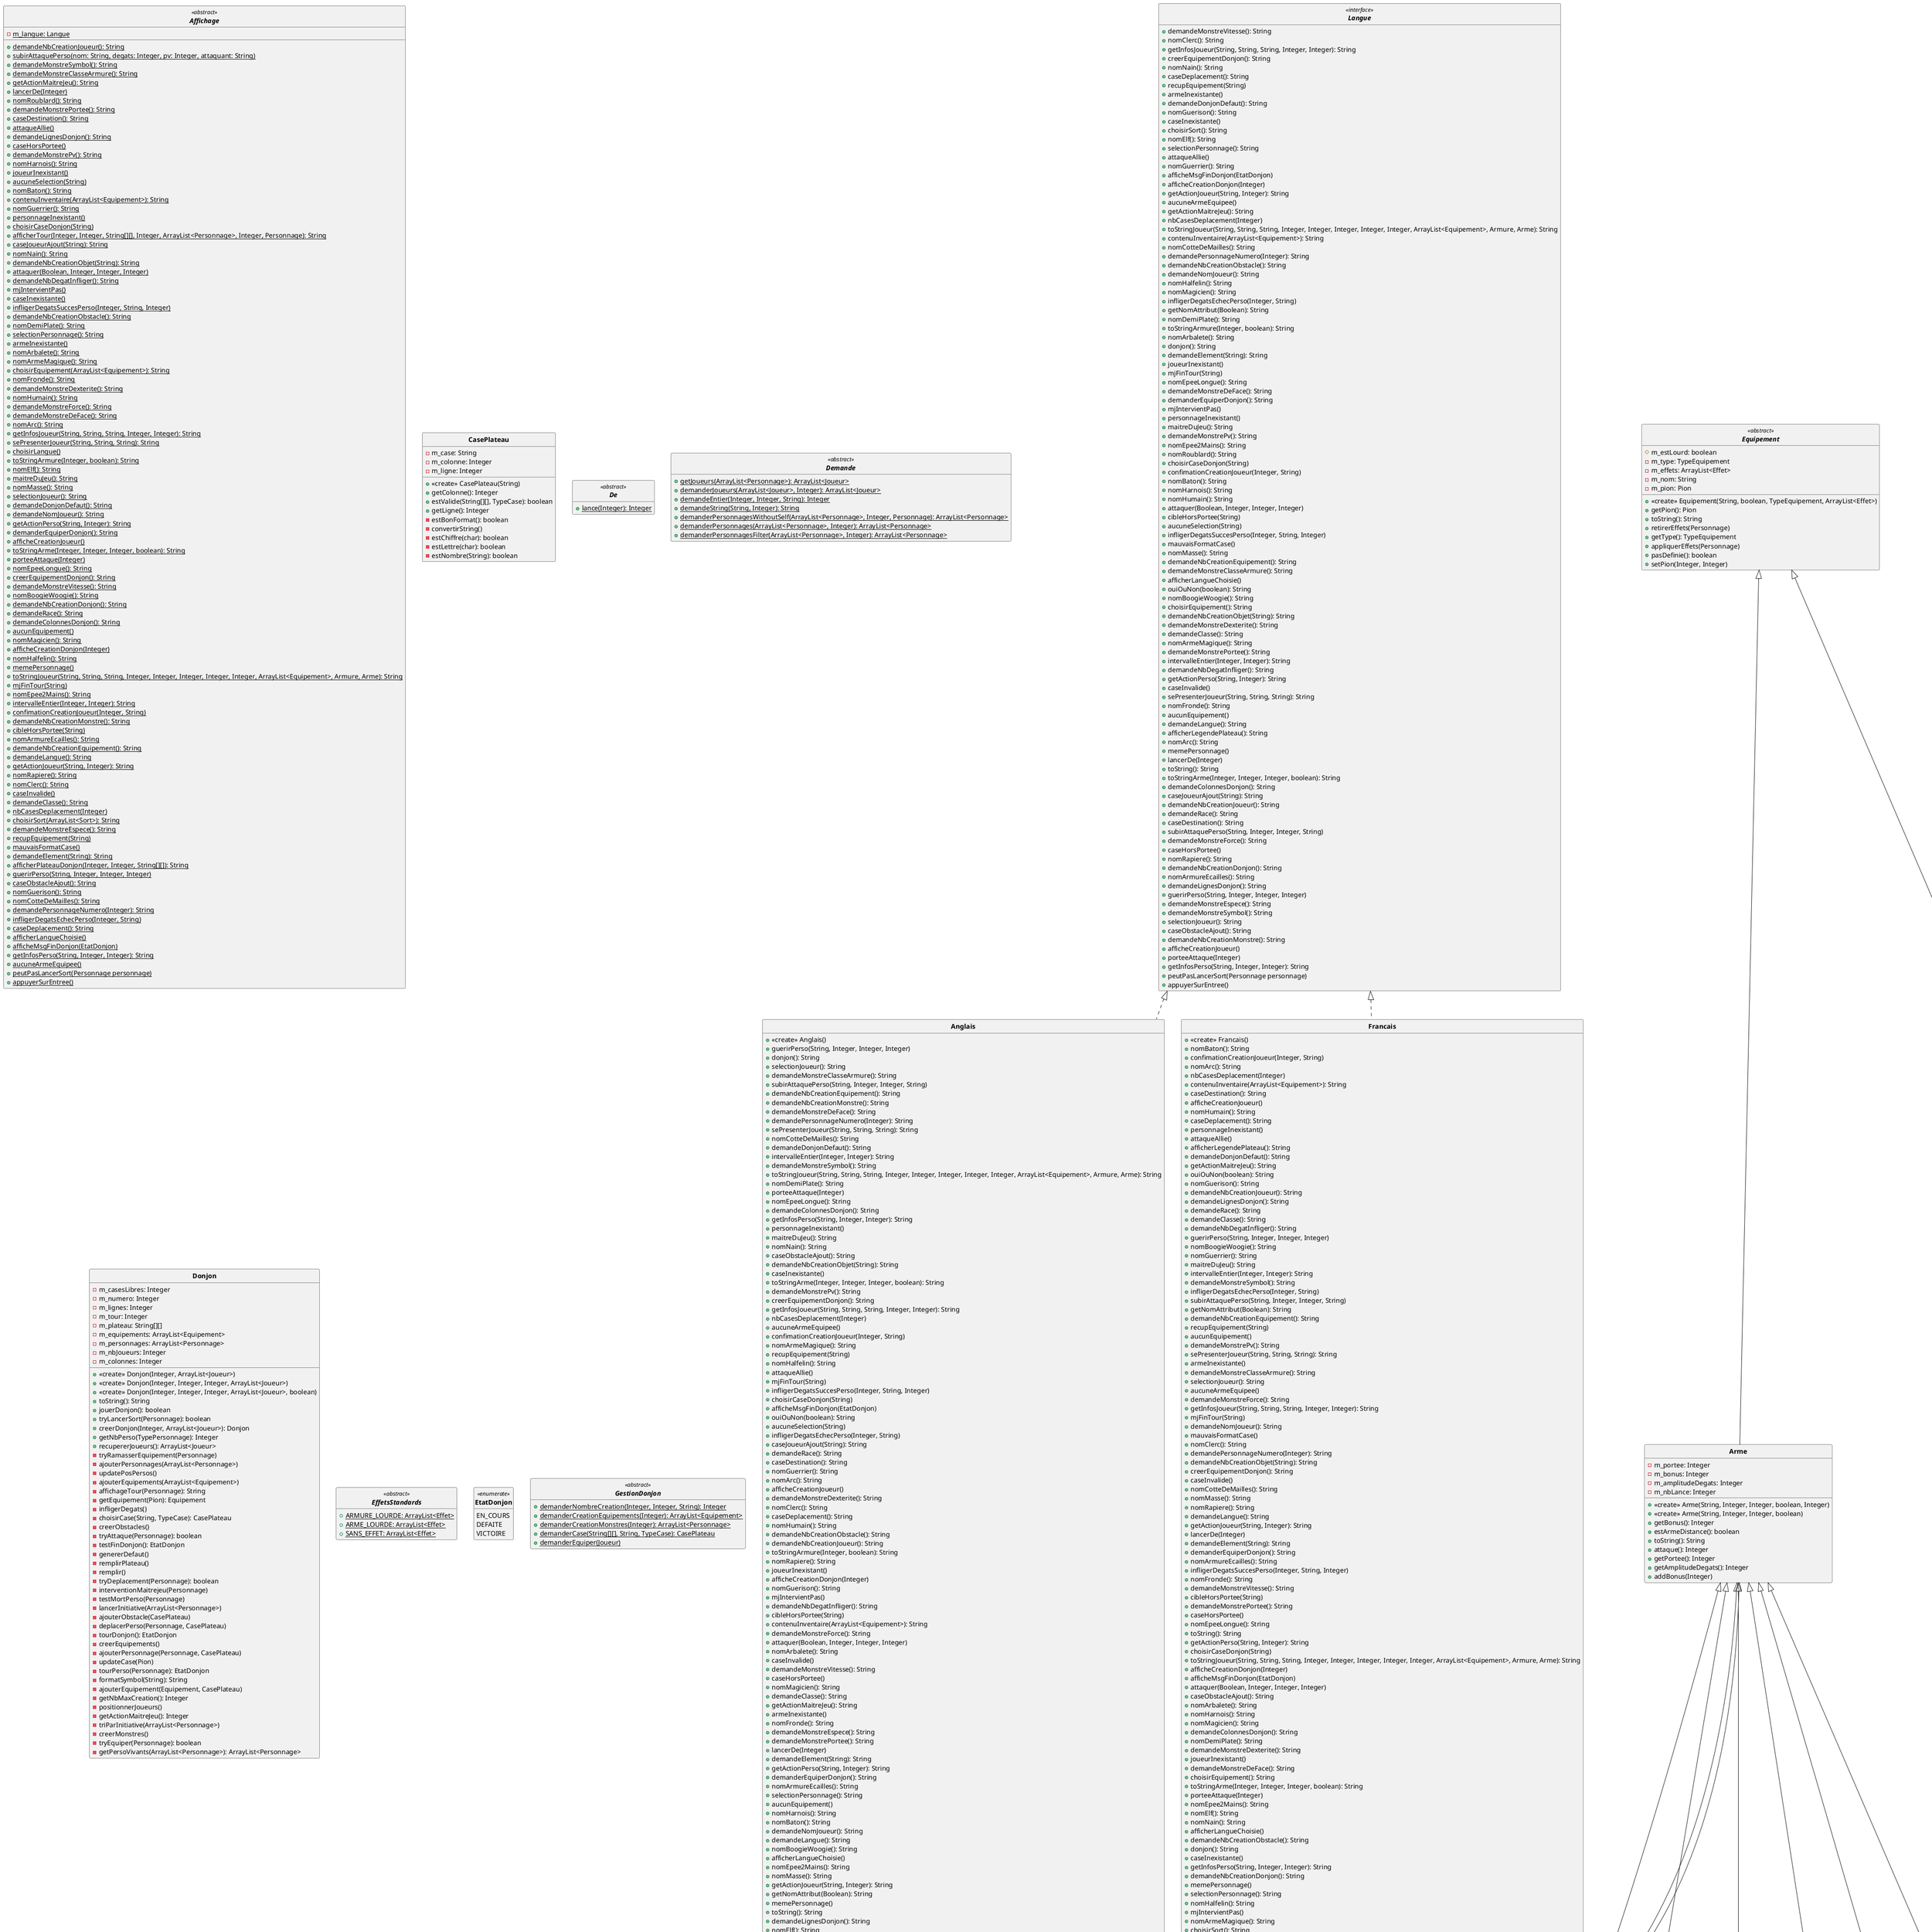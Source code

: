@startuml

skinparam AttributeIconSize 0
skinparam classFontStyle Bold
skinparam style strictuml
hide empty members

abstract class Affichage <<abstract>>{
  - {static} m_langue: Langue
  + {static} demandeNbCreationJoueur(): String
  + {static} subirAttaquePerso(nom: String, degats: Integer, pv: Integer, attaquant: String)
  + {static} demandeMonstreSymbol(): String
  + {static} demandeMonstreClasseArmure(): String
  + {static} getActionMaitreJeu(): String
  + {static} lancerDe(Integer)
  + {static} nomRoublard(): String
  + {static} demandeMonstrePortee(): String
  + {static} caseDestination(): String
  + {static} attaqueAllie()
  + {static} demandeLignesDonjon(): String
  + {static} caseHorsPortee()
  + {static} demandeMonstrePv(): String
  + {static} nomHarnois(): String
  + {static} joueurInexistant()
  + {static} aucuneSelection(String)
  + {static} nomBaton(): String
  + {static} contenuInventaire(ArrayList<Equipement>): String
  + {static} nomGuerrier(): String
  + {static} personnageInexistant()
  + {static} choisirCaseDonjon(String)
  + {static} afficherTour(Integer, Integer, String[][], Integer, ArrayList<Personnage>, Integer, Personnage): String
  + {static} caseJoueurAjout(String): String
  + {static} nomNain(): String
  + {static} demandeNbCreationObjet(String): String
  + {static} attaquer(Boolean, Integer, Integer, Integer)
  + {static} demandeNbDegatInfliger(): String
  + {static} mjIntervientPas()
  + {static} caseInexistante()
  + {static} infligerDegatsSuccesPerso(Integer, String, Integer)
  + {static} demandeNbCreationObstacle(): String
  + {static} nomDemiPlate(): String
  + {static} selectionPersonnage(): String
  + {static} armeInexistante()
  + {static} nomArbalete(): String
  + {static} nomArmeMagique(): String
  + {static} choisirEquipement(ArrayList<Equipement>): String
  + {static} nomFronde(): String
  + {static} demandeMonstreDexterite(): String
  + {static} nomHumain(): String
  + {static} demandeMonstreForce(): String
  + {static} demandeMonstreDeFace(): String
  + {static} nomArc(): String
  + {static} getInfosJoueur(String, String, String, Integer, Integer): String
  + {static} sePresenterJoueur(String, String, String): String
  + {static} choisirLangue()
  + {static} toStringArmure(Integer, boolean): String
  + {static} nomElf(): String
  + {static} maitreDuJeu(): String
  + {static} nomMasse(): String
  + {static} selectionJoueur(): String
  + {static} demandeDonjonDefaut(): String
  + {static} demandeNomJoueur(): String
  + {static} getActionPerso(String, Integer): String
  + {static} demanderEquiperDonjon(): String
  + {static} afficheCreationJoueur()
  + {static} toStringArme(Integer, Integer, Integer, boolean): String
  + {static} porteeAttaque(Integer)
  + {static} nomEpeeLongue(): String
  + {static} creerEquipementDonjon(): String
  + {static} demandeMonstreVitesse(): String
  + {static} nomBoogieWoogie(): String
  + {static} demandeNbCreationDonjon(): String
  + {static} demandeRace(): String
  + {static} demandeColonnesDonjon(): String
  + {static} aucunEquipement()
  + {static} nomMagicien(): String
  + {static} afficheCreationDonjon(Integer)
  + {static} nomHalfelin(): String
  + {static} memePersonnage()
  + {static} toStringJoueur(String, String, String, Integer, Integer, Integer, Integer, Integer, ArrayList<Equipement>, Armure, Arme): String
  + {static} mjFinTour(String)
  + {static} nomEpee2Mains(): String
  + {static} intervalleEntier(Integer, Integer): String
  + {static} confimationCreationJoueur(Integer, String)
  + {static} demandeNbCreationMonstre(): String
  + {static} cibleHorsPortee(String)
  + {static} nomArmureEcailles(): String
  + {static} demandeNbCreationEquipement(): String
  + {static} demandeLangue(): String
  + {static} getActionJoueur(String, Integer): String
  + {static} nomRapiere(): String
  + {static} nomClerc(): String
  + {static} caseInvalide()
  + {static} demandeClasse(): String
  + {static} nbCasesDeplacement(Integer)
  + {static} choisirSort(ArrayList<Sort>): String
  + {static} demandeMonstreEspece(): String
  + {static} recupEquipement(String)
  + {static} mauvaisFormatCase()
  + {static} demandeElement(String): String
  + {static} afficherPlateauDonjon(Integer, Integer, String[][]): String
  + {static} guerirPerso(String, Integer, Integer, Integer)
  + {static} caseObstacleAjout(): String
  + {static} nomGuerison(): String
  + {static} nomCotteDeMailles(): String
  + {static} demandePersonnageNumero(Integer): String
  + {static} infligerDegatsEchecPerso(Integer, String)
  + {static} caseDeplacement(): String
  + {static} afficherLangueChoisie()
  + {static} afficheMsgFinDonjon(EtatDonjon)
  + {static} getInfosPerso(String, Integer, Integer): String
  + {static} aucuneArmeEquipee()
  + {static} peutPasLancerSort(Personnage personnage)
  + {static} appuyerSurEntree()
}
class Anglais implements Langue{
  + <<create>> Anglais()
  + guerirPerso(String, Integer, Integer, Integer)
  + donjon(): String
  + selectionJoueur(): String
  + demandeMonstreClasseArmure(): String
  + subirAttaquePerso(String, Integer, Integer, String)
  + demandeNbCreationEquipement(): String
  + demandeNbCreationMonstre(): String
  + demandeMonstreDeFace(): String
  + demandePersonnageNumero(Integer): String
  + sePresenterJoueur(String, String, String): String
  + nomCotteDeMailles(): String
  + demandeDonjonDefaut(): String
  + intervalleEntier(Integer, Integer): String
  + demandeMonstreSymbol(): String
  + toStringJoueur(String, String, String, Integer, Integer, Integer, Integer, Integer, ArrayList<Equipement>, Armure, Arme): String
  + nomDemiPlate(): String
  + porteeAttaque(Integer)
  + nomEpeeLongue(): String
  + demandeColonnesDonjon(): String
  + getInfosPerso(String, Integer, Integer): String
  + personnageInexistant()
  + maitreDuJeu(): String
  + nomNain(): String
  + caseObstacleAjout(): String
  + demandeNbCreationObjet(String): String
  + caseInexistante()
  + toStringArme(Integer, Integer, Integer, boolean): String
  + demandeMonstrePv(): String
  + creerEquipementDonjon(): String
  + getInfosJoueur(String, String, String, Integer, Integer): String
  + nbCasesDeplacement(Integer)
  + aucuneArmeEquipee()
  + confimationCreationJoueur(Integer, String)
  + nomArmeMagique(): String
  + recupEquipement(String)
  + nomHalfelin(): String
  + attaqueAllie()
  + mjFinTour(String)
  + infligerDegatsSuccesPerso(Integer, String, Integer)
  + choisirCaseDonjon(String)
  + afficheMsgFinDonjon(EtatDonjon)
  + ouiOuNon(boolean): String
  + aucuneSelection(String)
  + infligerDegatsEchecPerso(Integer, String)
  + caseJoueurAjout(String): String
  + demandeRace(): String
  + caseDestination(): String
  + nomGuerrier(): String
  + nomArc(): String
  + afficheCreationJoueur()
  + demandeMonstreDexterite(): String
  + nomClerc(): String
  + caseDeplacement(): String
  + nomHumain(): String
  + demandeNbCreationObstacle(): String
  + demandeNbCreationJoueur(): String
  + toStringArmure(Integer, boolean): String
  + nomRapiere(): String
  + joueurInexistant()
  + afficheCreationDonjon(Integer)
  + nomGuerison(): String
  + mjIntervientPas()
  + demandeNbDegatInfliger(): String
  + cibleHorsPortee(String)
  + contenuInventaire(ArrayList<Equipement>): String
  + demandeMonstreForce(): String
  + attaquer(Boolean, Integer, Integer, Integer)
  + nomArbalete(): String
  + caseInvalide()
  + demandeMonstreVitesse(): String
  + caseHorsPortee()
  + nomMagicien(): String
  + demandeClasse(): String
  + getActionMaitreJeu(): String
  + armeInexistante()
  + nomFronde(): String
  + demandeMonstreEspece(): String
  + demandeMonstrePortee(): String
  + lancerDe(Integer)
  + demandeElement(String): String
  + getActionPerso(String, Integer): String
  + demanderEquiperDonjon(): String
  + nomArmureEcailles(): String
  + selectionPersonnage(): String
  + aucunEquipement()
  + nomHarnois(): String
  + nomBaton(): String
  + demandeNomJoueur(): String
  + demandeLangue(): String
  + nomBoogieWoogie(): String
  + afficherLangueChoisie()
  + nomEpee2Mains(): String
  + nomMasse(): String
  + getActionJoueur(String, Integer): String
  + getNomAttribut(Boolean): String
  + memePersonnage()
  + toString(): String
  + demandeLignesDonjon(): String
  + nomElf(): String
  + choisirEquipement(): String
  + afficherLegendePlateau(): String
  + demandeNbCreationDonjon(): String
  + choisirSort(): String
  + mauvaisFormatCase()
  + nomRoublard(): String
  + peutPasLancerSort(Personnage personnage)
  + appuyerSurEntree()
}
class Arbalete extends Arme{
  + <<create>> Arbalete()
}
class Arc extends Arme{
  + <<create>> Arc()
}
class Arme extends Equipement{
  - m_portee: Integer
  - m_bonus: Integer
  - m_amplitudeDegats: Integer
  - m_nbLance: Integer
  + <<create>> Arme(String, Integer, Integer, boolean, Integer)
  + <<create>> Arme(String, Integer, Integer, boolean)
  + getBonus(): Integer
  + estArmeDistance(): boolean
  + toString(): String
  + attaque(): Integer
  + getPortee(): Integer
  + getAmplitudeDegats(): Integer
  + addBonus(Integer)
}
class ArmeMagique extends Sort{
  + <<create>> ArmeMagique()
  + lancer(ArrayList<Personnage>): boolean
}
class Armure extends Equipement{
  - m_classeArmure: Integer
  + <<create>> Armure(String, Integer, boolean)
  + toString(): String
  + getClasseArmure(): Integer
}
class ArmureEcailles extends Armure{
  + <<create>> ArmureEcailles()
}
class Baton extends Arme{
  + <<create>> Baton()
}
class BoogieWoogie extends Sort{
  + <<create>> BoogieWoogie()
  + lancer(ArrayList<Personnage>): boolean
}
class CasePlateau {
  - m_case: String
  - m_colonne: Integer
  - m_ligne: Integer
  + <<create>> CasePlateau(String)
  + getColonne(): Integer
  + estValide(String[][], TypeCase): boolean
  + getLigne(): Integer
  - estBonFormat(): boolean
  - convertirString()
  - estChiffre(char): boolean
  - estLettre(char): boolean
  - estNombre(String): boolean
}
abstract class Classe <<abstract>>{
  - m_nom: String
  - m_equipements: ArrayList<Equipement>
  - m_pv: Integer
  - m_sorts: ArrayList<Sort>
  + <<create>> Classe(String, Integer, ArrayList<Equipement>, ArrayList<Sort>)
  + <<create>> Classe(String, Integer, ArrayList<Equipement>)
  + getSorts(): ArrayList<Sort>
  + getEquipements(): ArrayList<Equipement>
  + toString(): String
  + getPv(): Integer
}
class Clerc extends Classe{
  - m_sorts: ArrayList<Sort>
  - m_equipements: ArrayList<Equipement>
  + <<create>> Clerc()
}
class CotteDeMailles extends Armure{
  + <<create>> CotteDeMailles()
}
abstract class De <<abstract>>{
  + {static} lance(Integer): Integer
}
abstract class Demande <<abstract>>{
  + {static} getJoueurs(ArrayList<Personnage>): ArrayList<Joueur>
  + {static} demanderJoueurs(ArrayList<Joueur>, Integer): ArrayList<Joueur>
  + {static} demandeEntier(Integer, Integer, String): Integer
  + {static} demandeString(String, Integer): String
  + {static} demanderPersonnagesWithoutSelf(ArrayList<Personnage>, Integer, Personnage): ArrayList<Personnage>
  + {static} demanderPersonnages(ArrayList<Personnage>, Integer): ArrayList<Personnage>
  + {static} demanderPersonnagesFilter(ArrayList<Personnage>, Integer): ArrayList<Personnage>
}
class DemiPlate extends Armure{
  + <<create>> DemiPlate()
}
class Donjon {
  - m_casesLibres: Integer
  - m_numero: Integer
  - m_lignes: Integer
  - m_tour: Integer
  - m_plateau: String[][]
  - m_equipements: ArrayList<Equipement>
  - m_personnages: ArrayList<Personnage>
  - m_nbJoueurs: Integer
  - m_colonnes: Integer
  + <<create>> Donjon(Integer, ArrayList<Joueur>)
  + <<create>> Donjon(Integer, Integer, Integer, ArrayList<Joueur>)
  + <<create>> Donjon(Integer, Integer, Integer, ArrayList<Joueur>, boolean)
  + toString(): String
  + jouerDonjon(): boolean
  + tryLancerSort(Personnage): boolean
  + creerDonjon(Integer, ArrayList<Joueur>): Donjon
  + getNbPerso(TypePersonnage): Integer
  + recupererJoueurs(): ArrayList<Joueur>
  - tryRamasserEquipement(Personnage)
  - ajouterPersonnages(ArrayList<Personnage>)
  - updatePosPersos()
  - ajouterEquipements(ArrayList<Equipement>)
  - affichageTour(Personnage): String
  - getEquipement(Pion): Equipement
  - infligerDegats()
  - choisirCase(String, TypeCase): CasePlateau
  - creerObstacles()
  - tryAttaque(Personnage): boolean
  - testFinDonjon(): EtatDonjon
  - genererDefaut()
  - remplirPlateau()
  - remplir()
  - tryDeplacement(Personnage): boolean
  - interventionMaitrejeu(Personnage)
  - testMortPerso(Personnage)
  - lancerInitiative(ArrayList<Personnage>)
  - ajouterObstacle(CasePlateau)
  - deplacerPerso(Personnage, CasePlateau)
  - tourDonjon(): EtatDonjon
  - creerEquipements()
  - ajouterPersonnage(Personnage, CasePlateau)
  - updateCase(Pion)
  - tourPerso(Personnage): EtatDonjon
  - formatSymbol(String): String
  - ajouterEquipement(Equipement, CasePlateau)
  - getNbMaxCreation(): Integer
  - positionnerJoueurs()
  - getActionMaitreJeu(): Integer
  - triParInitiative(ArrayList<Personnage>)
  - creerMonstres()
  - tryEquiper(Personnage): boolean
  - getPersoVivants(ArrayList<Personnage>): ArrayList<Personnage>
}
interface Effet << interface >> {
  + appliquer(Personnage)
  + retirer(Personnage)
}
class EffetForce implements Effet{
  - m_valeur: Integer
  + <<create>> EffetForce(Integer)
  + retirer(Personnage)
  + appliquer(Personnage)
}
class EffetVitesse implements Effet{
  - m_valeur: Integer
  + <<create>> EffetVitesse(Integer)
  + appliquer(Personnage)
  + retirer(Personnage)
}
abstract class EffetsStandards <<abstract>>{
  + {static} ARMURE_LOURDE: ArrayList<Effet>
  + {static} ARME_LOURDE: ArrayList<Effet>
  + {static} SANS_EFFET: ArrayList<Effet>
}
class Elf extends Race{
  + <<create>> Elf()
}
class Epee2Mains extends Arme{
  + <<create>> Epee2Mains()
}
class EpeeLongue extends Arme{
  + <<create>> EpeeLongue()
}
abstract class Equipement <<abstract>>{
  # m_estLourd: boolean
  - m_type: TypeEquipement
  - m_effets: ArrayList<Effet>
  - m_nom: String
  - m_pion: Pion
  + <<create>> Equipement(String, boolean, TypeEquipement, ArrayList<Effet>)
  + getPion(): Pion
  + toString(): String
  + retirerEffets(Personnage)
  + getType(): TypeEquipement
  + appliquerEffets(Personnage)
  + pasDefinie(): boolean
  + setPion(Integer, Integer)
}
enum EtatDonjon << enumerate >> {
  EN_COURS
  DEFAITE
  VICTOIRE
}
class Francais implements Langue{
  + <<create>> Francais()
  + nomBaton(): String
  + confimationCreationJoueur(Integer, String)
  + nomArc(): String
  + nbCasesDeplacement(Integer)
  + contenuInventaire(ArrayList<Equipement>): String
  + caseDestination(): String
  + afficheCreationJoueur()
  + nomHumain(): String
  + caseDeplacement(): String
  + personnageInexistant()
  + attaqueAllie()
  + afficherLegendePlateau(): String
  + demandeDonjonDefaut(): String
  + getActionMaitreJeu(): String
  + ouiOuNon(boolean): String
  + nomGuerison(): String
  + demandeNbCreationJoueur(): String
  + demandeLignesDonjon(): String
  + demandeRace(): String
  + demandeClasse(): String
  + demandeNbDegatInfliger(): String
  + guerirPerso(String, Integer, Integer, Integer)
  + nomBoogieWoogie(): String
  + nomGuerrier(): String
  + maitreDuJeu(): String
  + intervalleEntier(Integer, Integer): String
  + demandeMonstreSymbol(): String
  + infligerDegatsEchecPerso(Integer, String)
  + subirAttaquePerso(String, Integer, Integer, String)
  + getNomAttribut(Boolean): String
  + demandeNbCreationEquipement(): String
  + recupEquipement(String)
  + aucunEquipement()
  + demandeMonstrePv(): String
  + sePresenterJoueur(String, String, String): String
  + armeInexistante()
  + demandeMonstreClasseArmure(): String
  + selectionJoueur(): String
  + aucuneArmeEquipee()
  + demandeMonstreForce(): String
  + getInfosJoueur(String, String, String, Integer, Integer): String
  + mjFinTour(String)
  + demandeNomJoueur(): String
  + mauvaisFormatCase()
  + nomClerc(): String
  + demandePersonnageNumero(Integer): String
  + demandeNbCreationObjet(String): String
  + creerEquipementDonjon(): String
  + caseInvalide()
  + nomCotteDeMailles(): String
  + nomMasse(): String
  + nomRapiere(): String
  + demandeLangue(): String
  + getActionJoueur(String, Integer): String
  + lancerDe(Integer)
  + demandeElement(String): String
  + demanderEquiperDonjon(): String
  + nomArmureEcailles(): String
  + infligerDegatsSuccesPerso(Integer, String, Integer)
  + nomFronde(): String
  + demandeMonstreVitesse(): String
  + cibleHorsPortee(String)
  + demandeMonstrePortee(): String
  + caseHorsPortee()
  + nomEpeeLongue(): String
  + toString(): String
  + getActionPerso(String, Integer): String
  + choisirCaseDonjon(String)
  + toStringJoueur(String, String, String, Integer, Integer, Integer, Integer, Integer, ArrayList<Equipement>, Armure, Arme): String
  + afficheCreationDonjon(Integer)
  + afficheMsgFinDonjon(EtatDonjon)
  + attaquer(Boolean, Integer, Integer, Integer)
  + caseObstacleAjout(): String
  + nomArbalete(): String
  + nomHarnois(): String
  + nomMagicien(): String
  + demandeColonnesDonjon(): String
  + nomDemiPlate(): String
  + demandeMonstreDexterite(): String
  + joueurInexistant()
  + demandeMonstreDeFace(): String
  + choisirEquipement(): String
  + toStringArme(Integer, Integer, Integer, boolean): String
  + porteeAttaque(Integer)
  + nomEpee2Mains(): String
  + nomElf(): String
  + nomNain(): String
  + afficherLangueChoisie()
  + demandeNbCreationObstacle(): String
  + donjon(): String
  + caseInexistante()
  + getInfosPerso(String, Integer, Integer): String
  + demandeNbCreationDonjon(): String
  + memePersonnage()
  + selectionPersonnage(): String
  + nomHalfelin(): String
  + mjIntervientPas()
  + nomArmeMagique(): String
  + choisirSort(): String
  + toStringArmure(Integer, boolean): String
  + nomRoublard(): String
  + caseJoueurAjout(String): String
  + aucuneSelection(String)
  + demandeNbCreationMonstre(): String
  + demandeMonstreEspece(): String
  + peutPasLancerSort(Personnage personnage)
  + appuyerSurEntree()
}
class Fronde extends Arme{
  + <<create>> Fronde()
}
abstract class GestionDonjon <<abstract>>{
  + {static} demanderNombreCreation(Integer, Integer, String): Integer
  + {static} demanderCreationEquipements(Integer): ArrayList<Equipement>
  + {static} demanderCreationMonstres(Integer): ArrayList<Personnage>
  + {static} demanderCase(String[][], String, TypeCase): CasePlateau
  + {static} demanderEquiper(Joueur)
}
class Guerison extends Sort{
  + <<create>> Guerison()
  + lancer(ArrayList<Personnage>): boolean
}
class Guerrier extends Classe{
  - m_equipements: ArrayList<Equipement>
  + <<create>> Guerrier()
}
class Halfelin extends Race{
  + <<create>> Halfelin()
}
class Harnois extends Armure{
  + <<create>> Harnois()
}
class Humain extends Race{
  + <<create>> Humain()
}
abstract class Initialiseur <<abstract>>{
  + lancerJeu()
}
class Jeu {
  - m_joueurs: ArrayList<Joueur>
  - m_nbDonjons: Integer
  + <<create>> Jeu()
  + jouer()
  + creerJoueur()
}
class Joueur extends Personnage{
  - m_race: Race
  - m_classe: Classe
  + <<create>> Joueur(String, Race, Classe)
  + getAction(): Integer
  + getClasse(): String
  + sePresenter(): String
  + getInfos(): String
  + toString(): String
}
interface Langue << interface >> {
  + demandeMonstreVitesse(): String
  + nomClerc(): String
  + getInfosJoueur(String, String, String, Integer, Integer): String
  + creerEquipementDonjon(): String
  + nomNain(): String
  + caseDeplacement(): String
  + recupEquipement(String)
  + armeInexistante()
  + demandeDonjonDefaut(): String
  + nomGuerison(): String
  + caseInexistante()
  + choisirSort(): String
  + nomElf(): String
  + selectionPersonnage(): String
  + attaqueAllie()
  + nomGuerrier(): String
  + afficheMsgFinDonjon(EtatDonjon)
  + afficheCreationDonjon(Integer)
  + getActionJoueur(String, Integer): String
  + aucuneArmeEquipee()
  + getActionMaitreJeu(): String
  + nbCasesDeplacement(Integer)
  + toStringJoueur(String, String, String, Integer, Integer, Integer, Integer, Integer, ArrayList<Equipement>, Armure, Arme): String
  + contenuInventaire(ArrayList<Equipement>): String
  + nomCotteDeMailles(): String
  + demandePersonnageNumero(Integer): String
  + demandeNbCreationObstacle(): String
  + demandeNomJoueur(): String
  + nomHalfelin(): String
  + nomMagicien(): String
  + infligerDegatsEchecPerso(Integer, String)
  + getNomAttribut(Boolean): String
  + nomDemiPlate(): String
  + toStringArmure(Integer, boolean): String
  + nomArbalete(): String
  + donjon(): String
  + demandeElement(String): String
  + joueurInexistant()
  + mjFinTour(String)
  + nomEpeeLongue(): String
  + demandeMonstreDeFace(): String
  + demanderEquiperDonjon(): String
  + mjIntervientPas()
  + personnageInexistant()
  + maitreDuJeu(): String
  + demandeMonstrePv(): String
  + nomEpee2Mains(): String
  + nomRoublard(): String
  + choisirCaseDonjon(String)
  + confimationCreationJoueur(Integer, String)
  + nomBaton(): String
  + nomHarnois(): String
  + nomHumain(): String
  + attaquer(Boolean, Integer, Integer, Integer)
  + cibleHorsPortee(String)
  + aucuneSelection(String)
  + infligerDegatsSuccesPerso(Integer, String, Integer)
  + mauvaisFormatCase()
  + nomMasse(): String
  + demandeNbCreationEquipement(): String
  + demandeMonstreClasseArmure(): String
  + afficherLangueChoisie()
  + ouiOuNon(boolean): String
  + nomBoogieWoogie(): String
  + choisirEquipement(): String
  + demandeNbCreationObjet(String): String
  + demandeMonstreDexterite(): String
  + demandeClasse(): String
  + nomArmeMagique(): String
  + demandeMonstrePortee(): String
  + intervalleEntier(Integer, Integer): String
  + demandeNbDegatInfliger(): String
  + getActionPerso(String, Integer): String
  + caseInvalide()
  + sePresenterJoueur(String, String, String): String
  + nomFronde(): String
  + aucunEquipement()
  + demandeLangue(): String
  + afficherLegendePlateau(): String
  + nomArc(): String
  + memePersonnage()
  + lancerDe(Integer)
  + toString(): String
  + toStringArme(Integer, Integer, Integer, boolean): String
  + demandeColonnesDonjon(): String
  + caseJoueurAjout(String): String
  + demandeNbCreationJoueur(): String
  + demandeRace(): String
  + caseDestination(): String
  + subirAttaquePerso(String, Integer, Integer, String)
  + demandeMonstreForce(): String
  + caseHorsPortee()
  + nomRapiere(): String
  + demandeNbCreationDonjon(): String
  + nomArmureEcailles(): String
  + demandeLignesDonjon(): String
  + guerirPerso(String, Integer, Integer, Integer)
  + demandeMonstreEspece(): String
  + demandeMonstreSymbol(): String
  + selectionJoueur(): String
  + caseObstacleAjout(): String
  + demandeNbCreationMonstre(): String
  + afficheCreationJoueur()
  + porteeAttaque(Integer)
  + getInfosPerso(String, Integer, Integer): String
  + peutPasLancerSort(Personnage personnage)
  + appuyerSurEntree()
}
class Magicien extends Classe{
  - m_equipements: ArrayList<Equipement>
  - m_sorts: ArrayList<Sort>
  + <<create>> Magicien()
}
class Main {
  + main()
}
class Masse extends Arme{
  + <<create>> Masse()
}
class Monstre extends Personnage{
  - m_numero: Integer
  + <<create>> Monstre(String, String, Integer, Integer, Integer, Integer, Integer, Integer, Integer, Integer)
  + toString(): String
}
class Nain extends Race{
  + <<create>> Nain()
}
abstract class Personnage <<abstract>>{
  - m_pv: Integer
  - m_inventaire: ArrayList<Equipement>
  - m_initiative: Integer
  - m_arme: Arme
  - m_type: TypePersonnage
  - m_armure: Armure
  - m_pion: Pion
  - m_nom: String
  - m_symbol: String
  - m_pvMax: Integer
  - m_dexterite: Integer
  - m_vitesse: Integer
  - m_force: Integer
  - m_sorts: ArrayList<Sort>
  # <<create>> Personnage(String, String, TypePersonnage, Integer, Integer, Integer, Integer, Integer, Arme, Armure, ArrayList<Equipement>, ArrayList<Sort>)
  + peutAttaquer(): boolean
  + sePresenter(): String
  + getPortee(): Integer
  + toString(): String
  + getAction(): Integer
  + getInitiative(): Integer
  + estMort(): boolean
  + equiper()
  + seDeplacer(Pion)
  + choisirEquipementType(TypeEquipement): Equipement
  + getVitesse(): Integer
  + equals(Personnage): boolean
  + getArmure(): Armure
  + peutLancerSorts(): boolean
  + getInventaire(): ArrayList<Equipement>
  + getPion(): Pion
  + getType(): TypePersonnage
  + lancerSort(ArrayList<Personnage>): boolean
  + attaquer(Personnage)
  + guerir(Integer)
  + setVitesse(Integer)
  + setArme(Arme)
  + getTailleInventaire(): Integer
  + getPv(): Integer
  + getInfos(): String
  + getArme(): Arme
  + setInitiative(Integer)
  + getDexterite(): Integer
  + getForce(): Integer
  + setForce(Integer)
  + getAttribut(): Integer
  + diminuerInitiative()
  + getSymbol(): String
  + seDeplacer(Integer, Integer)
  + getClasseArmure(): Integer
  + recuperer(Equipement)
  + getPvMax(): Integer
  + getNom(): String
  + setArmure(Armure)
  + subirAttaque(Integer, String)
  - infligerDegats(Personnage, Integer)
  - getDegats(): Integer
  - choisirEquipement(ArrayList<Equipement>): Equipement
  - choisirEquipementEquiper(): Equipement
  - getEquipement(TypeEquipement): ArrayList<Equipement>
  - choisirSort(): Sort
}
class Pion {
  - m_symbol: String
  - m_y: Integer
  - m_x: Integer
  + <<create>> Pion(Integer, Integer, String)
  + <<create>> Pion(Pion)
  + getY(): Integer
  + getX(): Integer
  + toString(): String
  + getDistance(Integer, Integer): Integer
  + setPosition(Pion)
  + getDistance(Pion): Integer
  + equals(Pion): boolean
  + setPosition(Integer, Integer)
}
abstract class Race <<abstract>>{
  - m_nom: String
  - m_pv: Integer
  - m_force: Integer
  - m_dexterite: Integer
  - m_vitesse: Integer
  + <<create>> Race(String, Integer, Integer, Integer, Integer)
  + getVitesse(): Integer
  + getDexterite(): Integer
  + getForce(): Integer
  + toString(): String
  + getPv(): Integer
}
class Rapiere extends Arme{
  + <<create>> Rapiere()
}
class Roublard extends Classe{
  - m_equipements: ArrayList<Equipement>
  + <<create>> Roublard()
}
class SlotArme implements SlotEquipable{
  - m_perso: Personnage
  + <<create>> SlotArme(Personnage)
  + set(Equipement)
  + get(): Equipement
}
class SlotArmure implements SlotEquipable{
  - m_perso: Personnage
  + <<create>> SlotArmure(Personnage)
  + get(): Equipement
  + set(Equipement)
}
interface SlotEquipable << interface >> {
  + set(Equipement)
  + get(): Equipement
}
abstract class Sort <<abstract>>{
  - m_nom: String
  + <<create>> Sort(String)
  + <<abstract>> lancer(ArrayList<Personnage>): boolean
  + toString(): String
}
abstract class Symbols <<abstract>>{
  + {static} CASE_VIDE: String
  + {static} CASE_EQUIPEMENT: String
  + {static} CASE_OBSTACLE: String
}
enum TypeCase << enumerate >> {
  DEPLACEMENT
  AJOUT
}
enum TypeEquipement << enumerate >> {
  ARMURE
  ARME
}
enum TypePersonnage << enumerate >> {
  MONSTRE
  JOUEUR
}
@enduml
Affichage        ->  Anglais         : "«create»"
Affichage        ->  Francais        : "«create»"
Affichage       "1" *-> "m_langue\n1" Langue
BoogieWoogie     ->  Pion            : "«create»"
Classe          "1" *-> "m_equipements\n*" Equipement
Classe          "1" *-> "m_sorts\n*" Sort
Clerc            ->  Arbalete        : "«create»"
Clerc            ->  ArmureEcailles  : "«create»"
Clerc           "1" *-> "m_equipements\n*" Equipement
Clerc            ->  Guerison        : "«create»"
Clerc            ->  Masse           : "«create»"
Clerc           "1" *-> "m_sorts\n*" Sort
Donjon           ->  Arbalete        : "«create»"
Donjon           ->  CasePlateau     : "«create»"
Donjon           ->  CotteDeMailles  : "«create»"
Donjon           ->  DemiPlate       : "«create»"
Donjon           ->  Donjon          : "«create»"
Donjon           ->  EpeeLongue      : "«create»"
Donjon          "1" *-> "m_equipements\n*" Equipement
Donjon           ->  Masse           : "«create»"
Donjon           ->  Monstre         : "«create»"
Donjon          "1" *-> "m_personnages\n*" Personnage
Donjon           ->  Pion            : "«create»"
EffetsStandards "1" *-> "ARMURE_LOURDE\n*" Effet
EffetsStandards  ->  EffetForce      : "«create»"
EffetsStandards  ->  EffetVitesse    : "«create»"
Equipement      "1" *-> "m_effets\n*" Effet
Equipement       ->  Pion            : "«create»"
Equipement      "1" *-> "m_pion\n1" Pion
Equipement      "1" *-> "m_type\n1" TypeEquipement
GestionDonjon    ->  Arbalete        : "«create»"
GestionDonjon    ->  Arc             : "«create»"
GestionDonjon    ->  ArmureEcailles  : "«create»"
GestionDonjon    ->  Baton           : "«create»"
GestionDonjon    ->  CasePlateau     : "«create»"
GestionDonjon    ->  CotteDeMailles  : "«create»"
GestionDonjon    ->  DemiPlate       : "«create»"
GestionDonjon    ->  Epee2Mains      : "«create»"
GestionDonjon    ->  EpeeLongue      : "«create»"
GestionDonjon    ->  Fronde          : "«create»"
GestionDonjon    ->  Harnois         : "«create»"
GestionDonjon    ->  Masse           : "«create»"
GestionDonjon    ->  Monstre         : "«create»"
GestionDonjon    ->  Rapiere         : "«create»"
Guerrier         ->  Arbalete        : "«create»"
Guerrier         ->  CotteDeMailles  : "«create»"
Guerrier         ->  EpeeLongue      : "«create»"
Guerrier        "1" *-> "m_equipements\n*" Equipement
Initialiseur     ->  Jeu             : "«create»"
Jeu              ->  Clerc           : "«create»"
Jeu              ->  Elf             : "«create»"
Jeu              ->  Guerrier        : "«create»"
Jeu              ->  Halfelin        : "«create»"
Jeu              ->  Humain          : "«create»"
Jeu             "1" *-> "m_joueurs\n*" Joueur
Jeu              ->  Joueur          : "«create»"
Jeu              ->  Magicien        : "«create»"
Jeu              ->  Nain            : "«create»"
Jeu              ->  Roublard        : "«create»"
Joueur           ->  Arme            : "«create»"
Joueur           ->  Armure          : "«create»"
Joueur          "1" *-> "m_classe\n1" Classe
Joueur          "1" *-> "m_race\n1" Race
Magicien         ->  ArmeMagique     : "«create»"
Magicien         ->  Baton           : "«create»"
Magicien         ->  BoogieWoogie    : "«create»"
Magicien        "1" *-> "m_equipements\n*" Equipement
Magicien         ->  Fronde          : "«create»"
Magicien         ->  Guerison        : "«create»"
Magicien        "1" *-> "m_sorts\n*" Sort
Monstre          ->  Arme            : "«create»"
Monstre          ->  Armure          : "«create»"
Personnage      "1" *-> "m_arme\n1" Arme
Personnage      "1" *-> "m_armure\n1" Armure
Personnage      "1" *-> "m_inventaire\n*" Equipement
Personnage       ->  Pion            : "«create»"
Personnage      "1" *-> "m_pion\n1" Pion
Personnage       ->  SlotArme        : "«create»"
Personnage       ->  SlotArmure      : "«create»"
Personnage      "1" *-> "m_sorts\n*" Sort
Personnage      "1" *-> "m_type\n1" TypePersonnage
Roublard         ->  Arc             : "«create»"
Roublard        "1" *-> "m_equipements\n*" Equipement
Roublard         ->  Rapiere         : "«create»"
SlotArme        "1" *-> "m_perso\n1" Personnage
SlotArmure      "1" *-> "m_perso\n1" Personnage
@enduml

